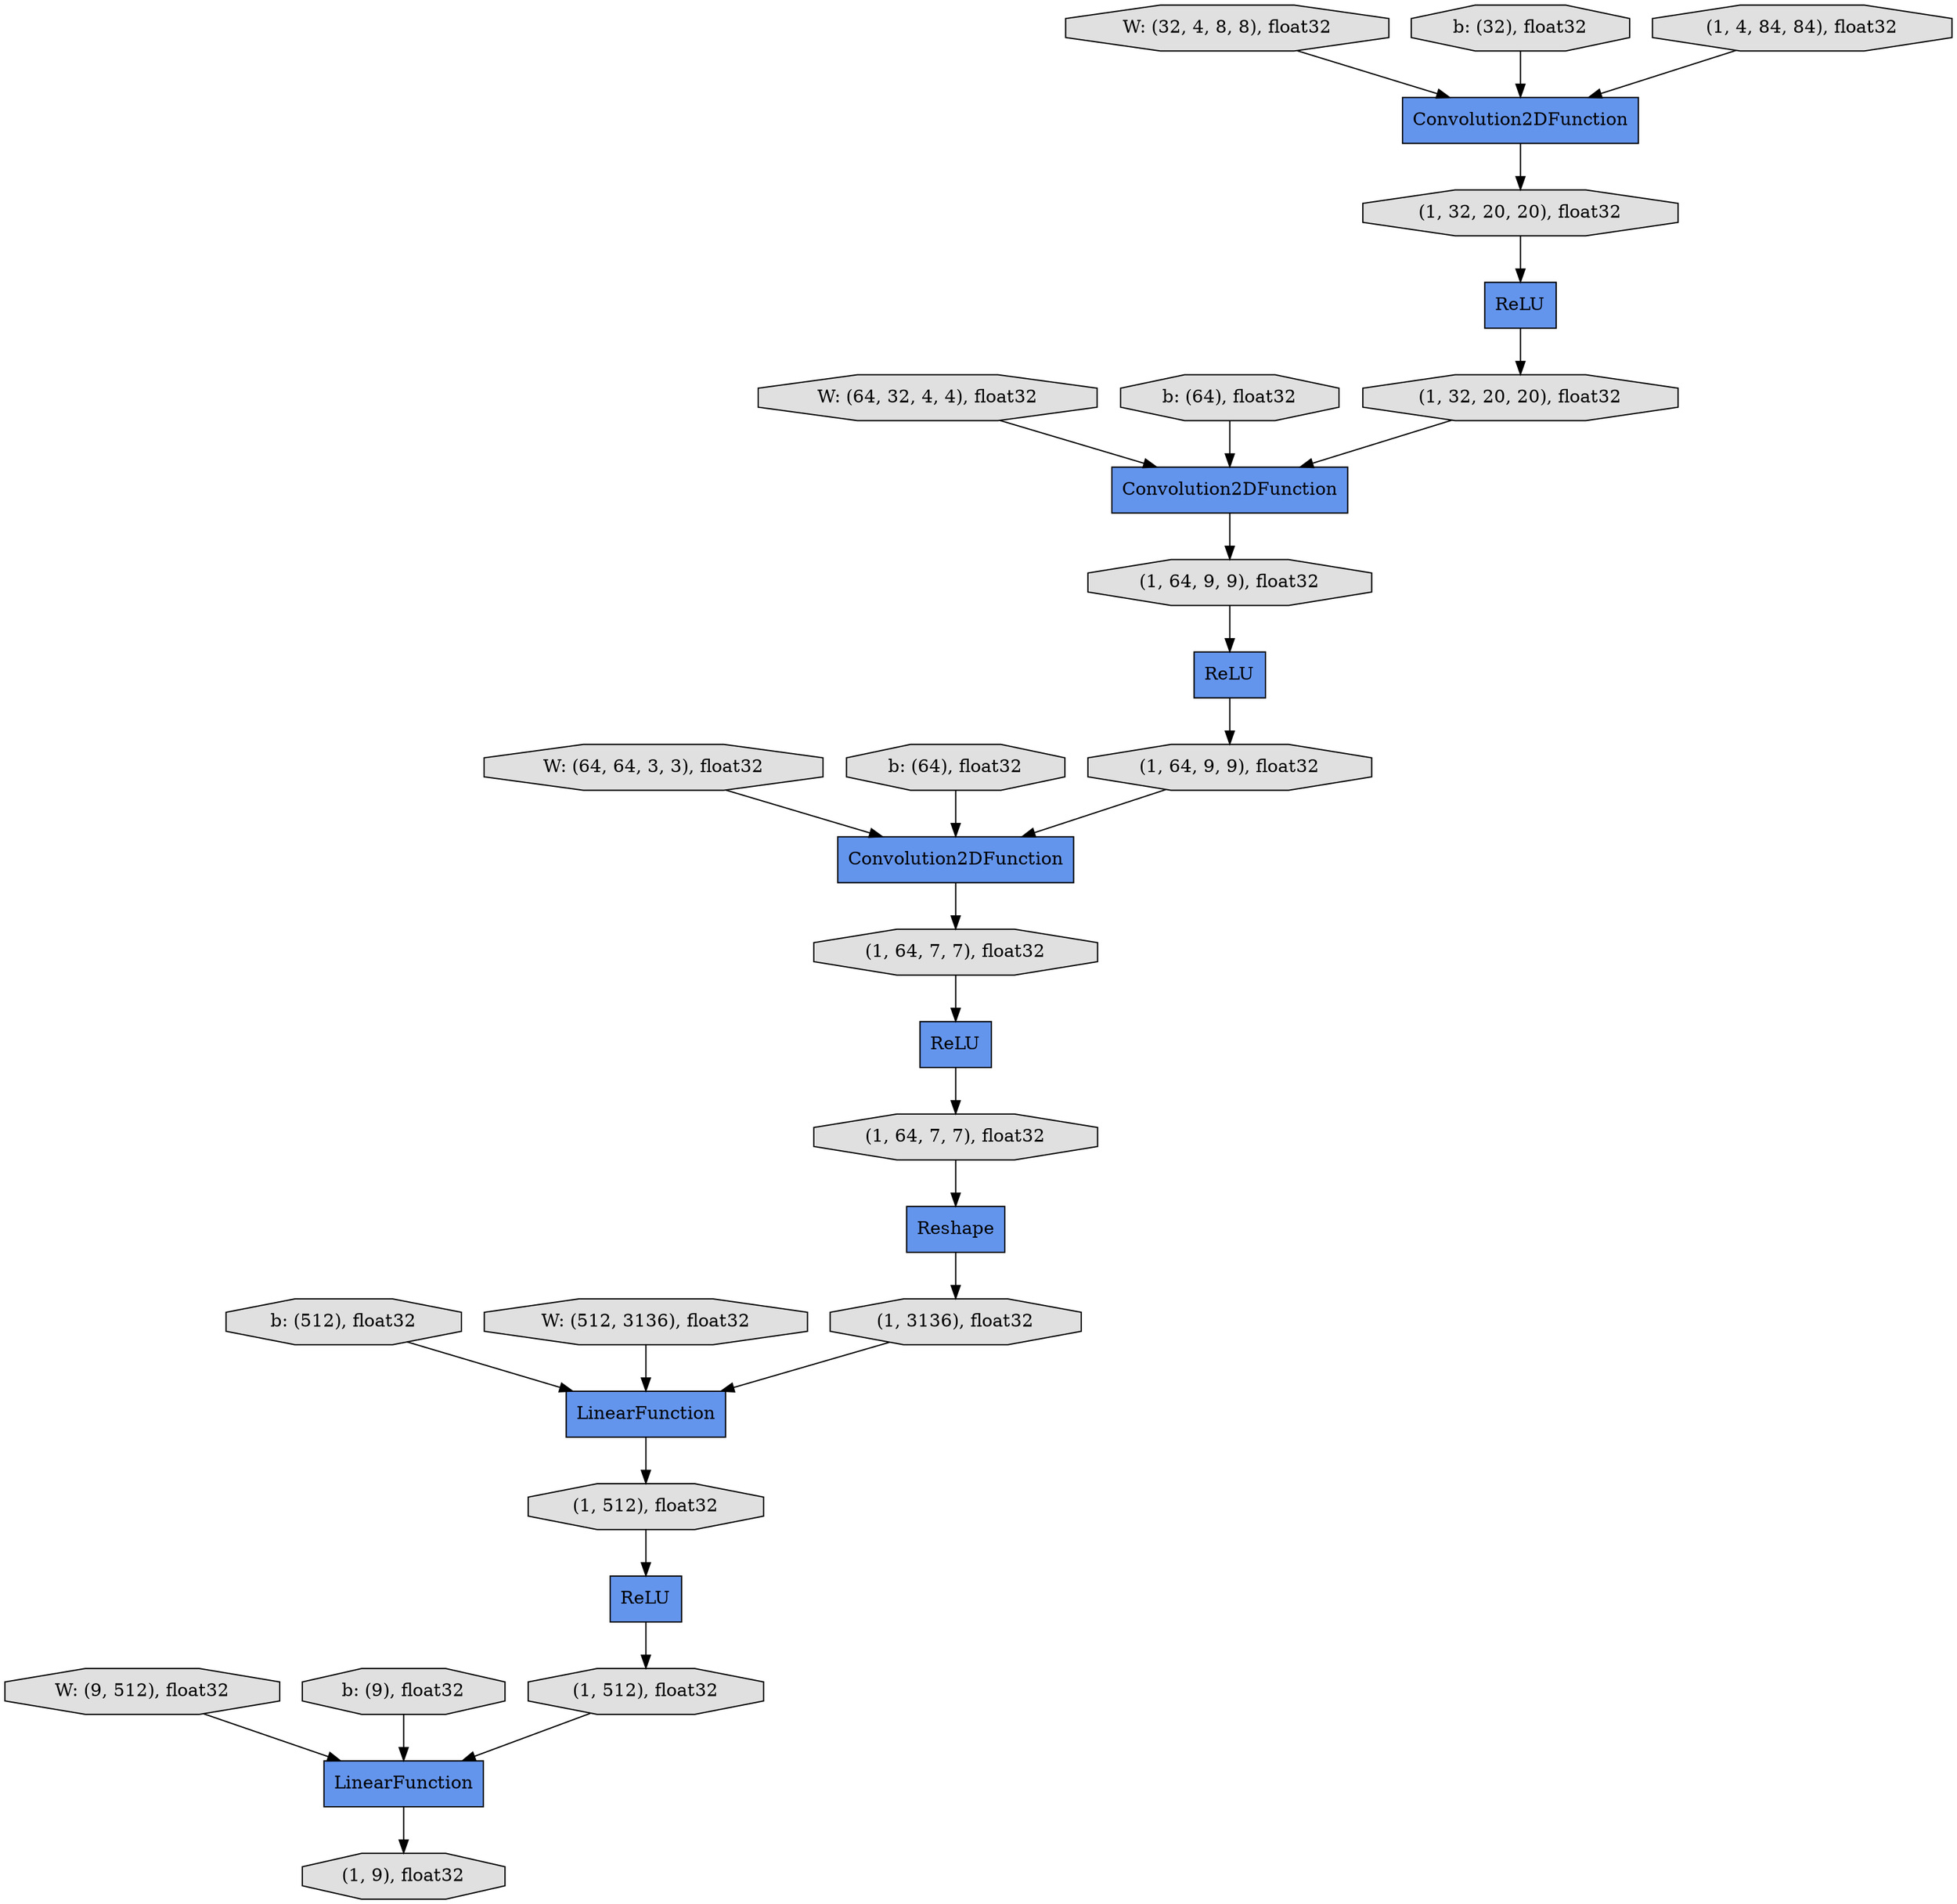 digraph graphname{rankdir=TB;5550901288 [label="(1, 32, 20, 20), float32",shape="octagon",fillcolor="#E0E0E0",style="filled"];5550985344 [label="(1, 9), float32",shape="octagon",fillcolor="#E0E0E0",style="filled"];5550899328 [label="b: (512), float32",shape="octagon",fillcolor="#E0E0E0",style="filled"];5550901400 [label="ReLU",shape="record",fillcolor="#6495ED",style="filled"];4720273672 [label="W: (32, 4, 8, 8), float32",shape="octagon",fillcolor="#E0E0E0",style="filled"];5550901568 [label="(1, 64, 9, 9), float32",shape="octagon",fillcolor="#E0E0E0",style="filled"];5546944944 [label="b: (32), float32",shape="octagon",fillcolor="#E0E0E0",style="filled"];5550901736 [label="Reshape",shape="record",fillcolor="#6495ED",style="filled"];5550901848 [label="(1, 64, 9, 9), float32",shape="octagon",fillcolor="#E0E0E0",style="filled"];5550899832 [label="W: (9, 512), float32",shape="octagon",fillcolor="#E0E0E0",style="filled"];5550901960 [label="ReLU",shape="record",fillcolor="#6495ED",style="filled"];5546945224 [label="W: (64, 32, 4, 4), float32",shape="octagon",fillcolor="#E0E0E0",style="filled"];5550902128 [label="(1, 64, 7, 7), float32",shape="octagon",fillcolor="#E0E0E0",style="filled"];5550900112 [label="b: (9), float32",shape="octagon",fillcolor="#E0E0E0",style="filled"];5546945504 [label="b: (64), float32",shape="octagon",fillcolor="#E0E0E0",style="filled"];5550900224 [label="LinearFunction",shape="record",fillcolor="#6495ED",style="filled"];5550902408 [label="(1, 64, 7, 7), float32",shape="octagon",fillcolor="#E0E0E0",style="filled"];5546945784 [label="W: (64, 64, 3, 3), float32",shape="octagon",fillcolor="#E0E0E0",style="filled"];5550902576 [label="LinearFunction",shape="record",fillcolor="#6495ED",style="filled"];5550900560 [label="ReLU",shape="record",fillcolor="#6495ED",style="filled"];5550900616 [label="(1, 4, 84, 84), float32",shape="octagon",fillcolor="#E0E0E0",style="filled"];5550902688 [label="ReLU",shape="record",fillcolor="#6495ED",style="filled"];5550900672 [label="Convolution2DFunction",shape="record",fillcolor="#6495ED",style="filled"];5550902800 [label="(1, 3136), float32",shape="octagon",fillcolor="#E0E0E0",style="filled"];5546946064 [label="b: (64), float32",shape="octagon",fillcolor="#E0E0E0",style="filled"];5550900952 [label="Convolution2DFunction",shape="record",fillcolor="#6495ED",style="filled"];5550903024 [label="(1, 512), float32",shape="octagon",fillcolor="#E0E0E0",style="filled"];5550901008 [label="(1, 32, 20, 20), float32",shape="octagon",fillcolor="#E0E0E0",style="filled"];5546946344 [label="W: (512, 3136), float32",shape="octagon",fillcolor="#E0E0E0",style="filled"];5550901176 [label="Convolution2DFunction",shape="record",fillcolor="#6495ED",style="filled"];5550903248 [label="(1, 512), float32",shape="octagon",fillcolor="#E0E0E0",style="filled"];5550902688 -> 5550903248;5550902408 -> 5550901736;5550900112 -> 5550900224;5550901008 -> 5550900560;5550902128 -> 5550901960;5550901400 -> 5550901848;5550900952 -> 5550901568;5550900224 -> 5550985344;5546945504 -> 5550900952;5546946064 -> 5550901176;5550903248 -> 5550900224;5550902576 -> 5550903024;5546946344 -> 5550902576;5550901568 -> 5550901400;5550903024 -> 5550902688;5550901176 -> 5550902128;5550899832 -> 5550900224;5550900672 -> 5550901008;5550900616 -> 5550900672;5550900560 -> 5550901288;4720273672 -> 5550900672;5550899328 -> 5550902576;5550901288 -> 5550900952;5550901960 -> 5550902408;5546945784 -> 5550901176;5550901736 -> 5550902800;5546945224 -> 5550900952;5550902800 -> 5550902576;5550901848 -> 5550901176;5546944944 -> 5550900672;}